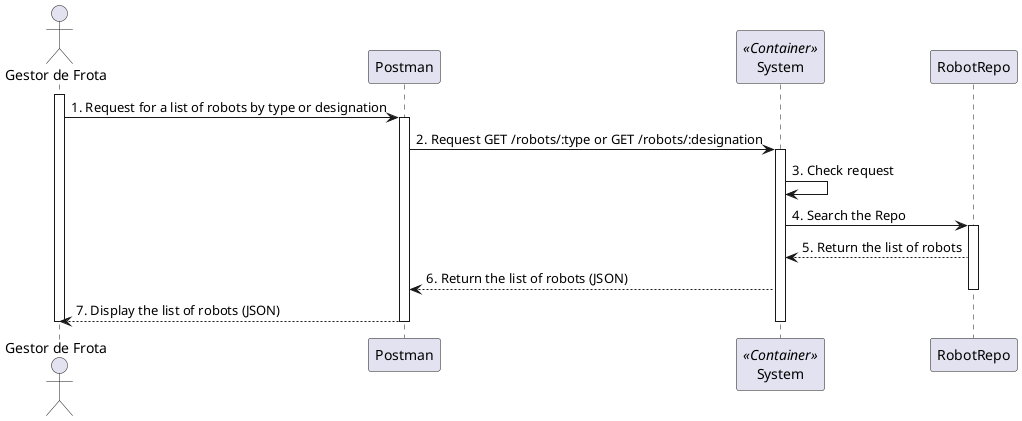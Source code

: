 @startuml
'https://plantuml.com/skinparam

actor User as "Gestor de Frota"
participant Postman as "Postman"
participant System as System <<Container>>
participant MongoDB as "RobotRepo"

activate User
User -> Postman: 1. Request for a list of robots by type or designation
activate Postman

Postman -> System: 2. Request GET /robots/:type or GET /robots/:designation
activate System

System -> System: 3. Check request
System -> MongoDB: 4. Search the Repo
activate MongoDB

MongoDB --> System: 5. Return the list of robots

System --> Postman: 6. Return the list of robots (JSON)
deactivate MongoDB

Postman --> User: 7. Display the list of robots (JSON)
deactivate Postman
deactivate System
deactivate User

@enduml

